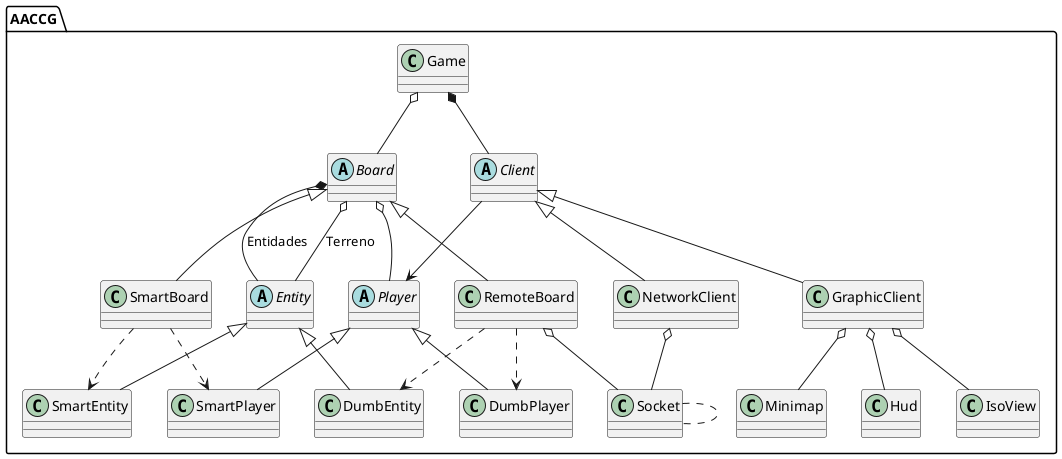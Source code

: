 @startuml
package AACCG{
class Game

abstract class Board
class SmartBoard
class RemoteBoard

abstract class Entity
class SmartEntity
class DumbEntity

abstract class Player
class SmartPlayer
class DumbPlayer

abstract class Client
class GraphicClient
class NetworkClient

class IsoView
class Minimap
class Hud

class Socket
}

Game o-- Board
Game *-- Client
Client --> Player

Board o-- Entity : Terreno
Board *-- Entity : Entidades
Board o-- Player

Client <|-- GraphicClient
Client <|-- NetworkClient

Board <|-- SmartBoard
Board <|-- RemoteBoard

Entity <|-- SmartEntity
SmartBoard ..> SmartEntity
Entity <|-- DumbEntity
RemoteBoard ..> DumbEntity

Player <|-- SmartPlayer
SmartBoard ..> SmartPlayer
Player <|-- DumbPlayer
RemoteBoard ..> DumbPlayer

NetworkClient o-- Socket
RemoteBoard o-- Socket
Socket .. Socket

GraphicClient o-- IsoView
GraphicClient o-- Minimap
GraphicClient o-- Hud

@enduml

